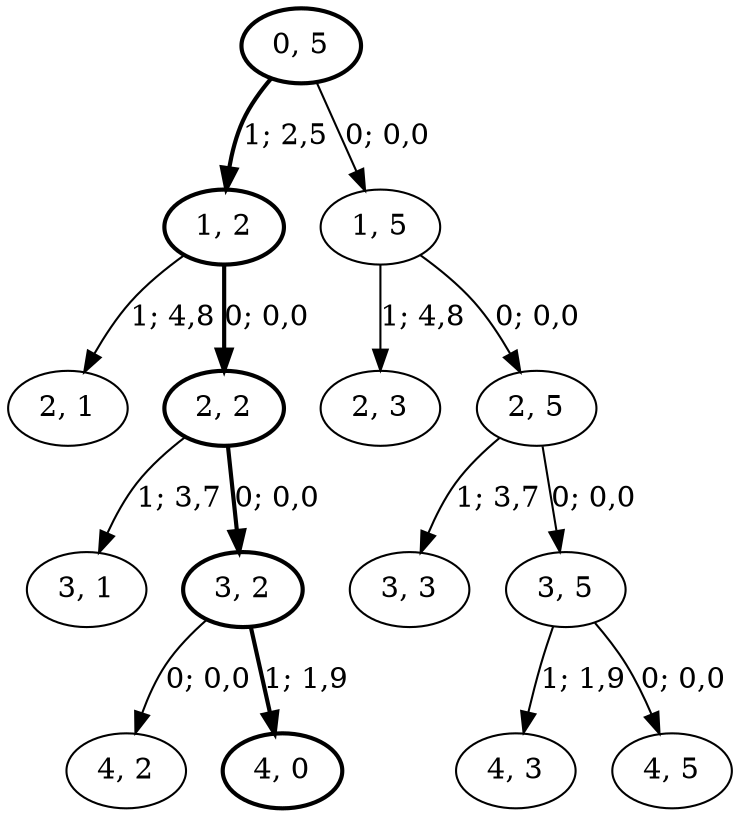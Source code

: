 strict digraph G {
  1 [ style="solid" label="4, 3" ];
  2 [ style="solid" label="3, 1" ];
  3 [ style="solid" label="2, 1" ];
  4 [ style="solid" label="3, 3" ];
  5 [ style="solid" label="4, 2" ];
  6 [ style="bold" label="3, 2" ];
  7 [ style="solid" label="2, 3" ];
  8 [ style="bold" label="2, 2" ];
  9 [ style="bold" label="1, 2" ];
  10 [ style="solid" label="4, 5" ];
  11 [ style="solid" label="3, 5" ];
  12 [ style="solid" label="2, 5" ];
  13 [ style="solid" label="1, 5" ];
  14 [ style="bold" label="0, 5" ];
  15 [ style="bold" label="4, 0" ];
  11 -> 1 [ style="solid" label="1; 1,9" ];
  8 -> 2 [ style="solid" label="1; 3,7" ];
  9 -> 3 [ style="solid" label="1; 4,8" ];
  12 -> 4 [ style="solid" label="1; 3,7" ];
  6 -> 5 [ style="solid" label="0; 0,0" ];
  8 -> 6 [ style="bold" label="0; 0,0" ];
  13 -> 7 [ style="solid" label="1; 4,8" ];
  9 -> 8 [ style="bold" label="0; 0,0" ];
  14 -> 9 [ style="bold" label="1; 2,5" ];
  11 -> 10 [ style="solid" label="0; 0,0" ];
  12 -> 11 [ style="solid" label="0; 0,0" ];
  13 -> 12 [ style="solid" label="0; 0,0" ];
  14 -> 13 [ style="solid" label="0; 0,0" ];
  6 -> 15 [ style="bold" label="1; 1,9" ];
}
